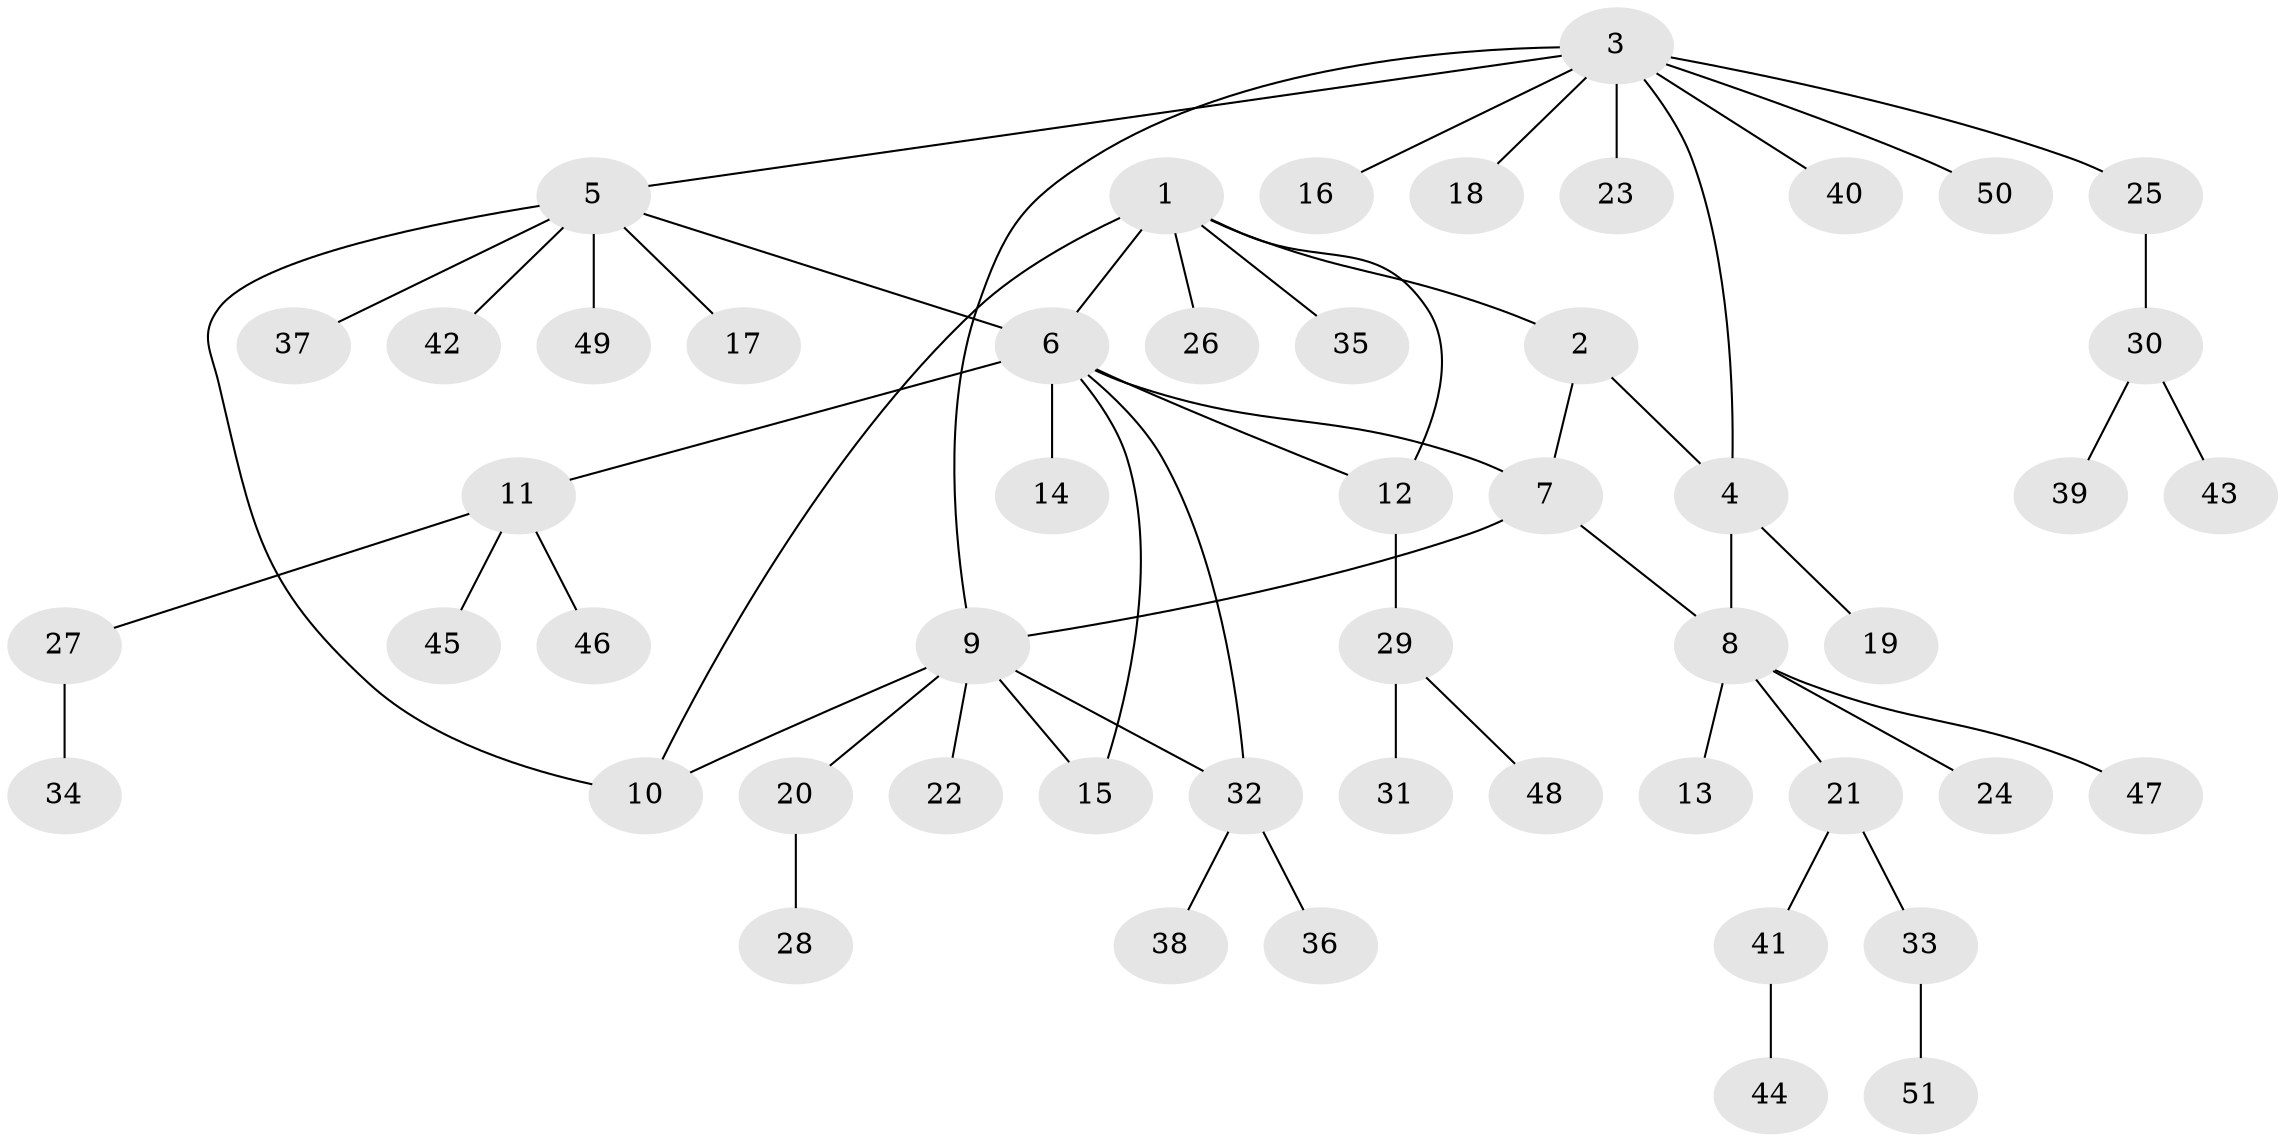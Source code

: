 // Generated by graph-tools (version 1.1) at 2025/02/03/09/25 03:02:34]
// undirected, 51 vertices, 59 edges
graph export_dot {
graph [start="1"]
  node [color=gray90,style=filled];
  1;
  2;
  3;
  4;
  5;
  6;
  7;
  8;
  9;
  10;
  11;
  12;
  13;
  14;
  15;
  16;
  17;
  18;
  19;
  20;
  21;
  22;
  23;
  24;
  25;
  26;
  27;
  28;
  29;
  30;
  31;
  32;
  33;
  34;
  35;
  36;
  37;
  38;
  39;
  40;
  41;
  42;
  43;
  44;
  45;
  46;
  47;
  48;
  49;
  50;
  51;
  1 -- 2;
  1 -- 6;
  1 -- 10;
  1 -- 12;
  1 -- 26;
  1 -- 35;
  2 -- 4;
  2 -- 7;
  3 -- 4;
  3 -- 5;
  3 -- 9;
  3 -- 16;
  3 -- 18;
  3 -- 23;
  3 -- 25;
  3 -- 40;
  3 -- 50;
  4 -- 8;
  4 -- 19;
  5 -- 6;
  5 -- 10;
  5 -- 17;
  5 -- 37;
  5 -- 42;
  5 -- 49;
  6 -- 7;
  6 -- 11;
  6 -- 12;
  6 -- 14;
  6 -- 15;
  6 -- 32;
  7 -- 8;
  7 -- 9;
  8 -- 13;
  8 -- 21;
  8 -- 24;
  8 -- 47;
  9 -- 10;
  9 -- 15;
  9 -- 20;
  9 -- 22;
  9 -- 32;
  11 -- 27;
  11 -- 45;
  11 -- 46;
  12 -- 29;
  20 -- 28;
  21 -- 33;
  21 -- 41;
  25 -- 30;
  27 -- 34;
  29 -- 31;
  29 -- 48;
  30 -- 39;
  30 -- 43;
  32 -- 36;
  32 -- 38;
  33 -- 51;
  41 -- 44;
}
